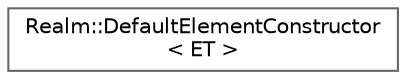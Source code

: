 digraph "Graphical Class Hierarchy"
{
 // LATEX_PDF_SIZE
  bgcolor="transparent";
  edge [fontname=Helvetica,fontsize=10,labelfontname=Helvetica,labelfontsize=10];
  node [fontname=Helvetica,fontsize=10,shape=box,height=0.2,width=0.4];
  rankdir="LR";
  Node0 [id="Node000000",label="Realm::DefaultElementConstructor\l\< ET \>",height=0.2,width=0.4,color="grey40", fillcolor="white", style="filled",URL="$structRealm_1_1DefaultElementConstructor.html",tooltip=" "];
}
